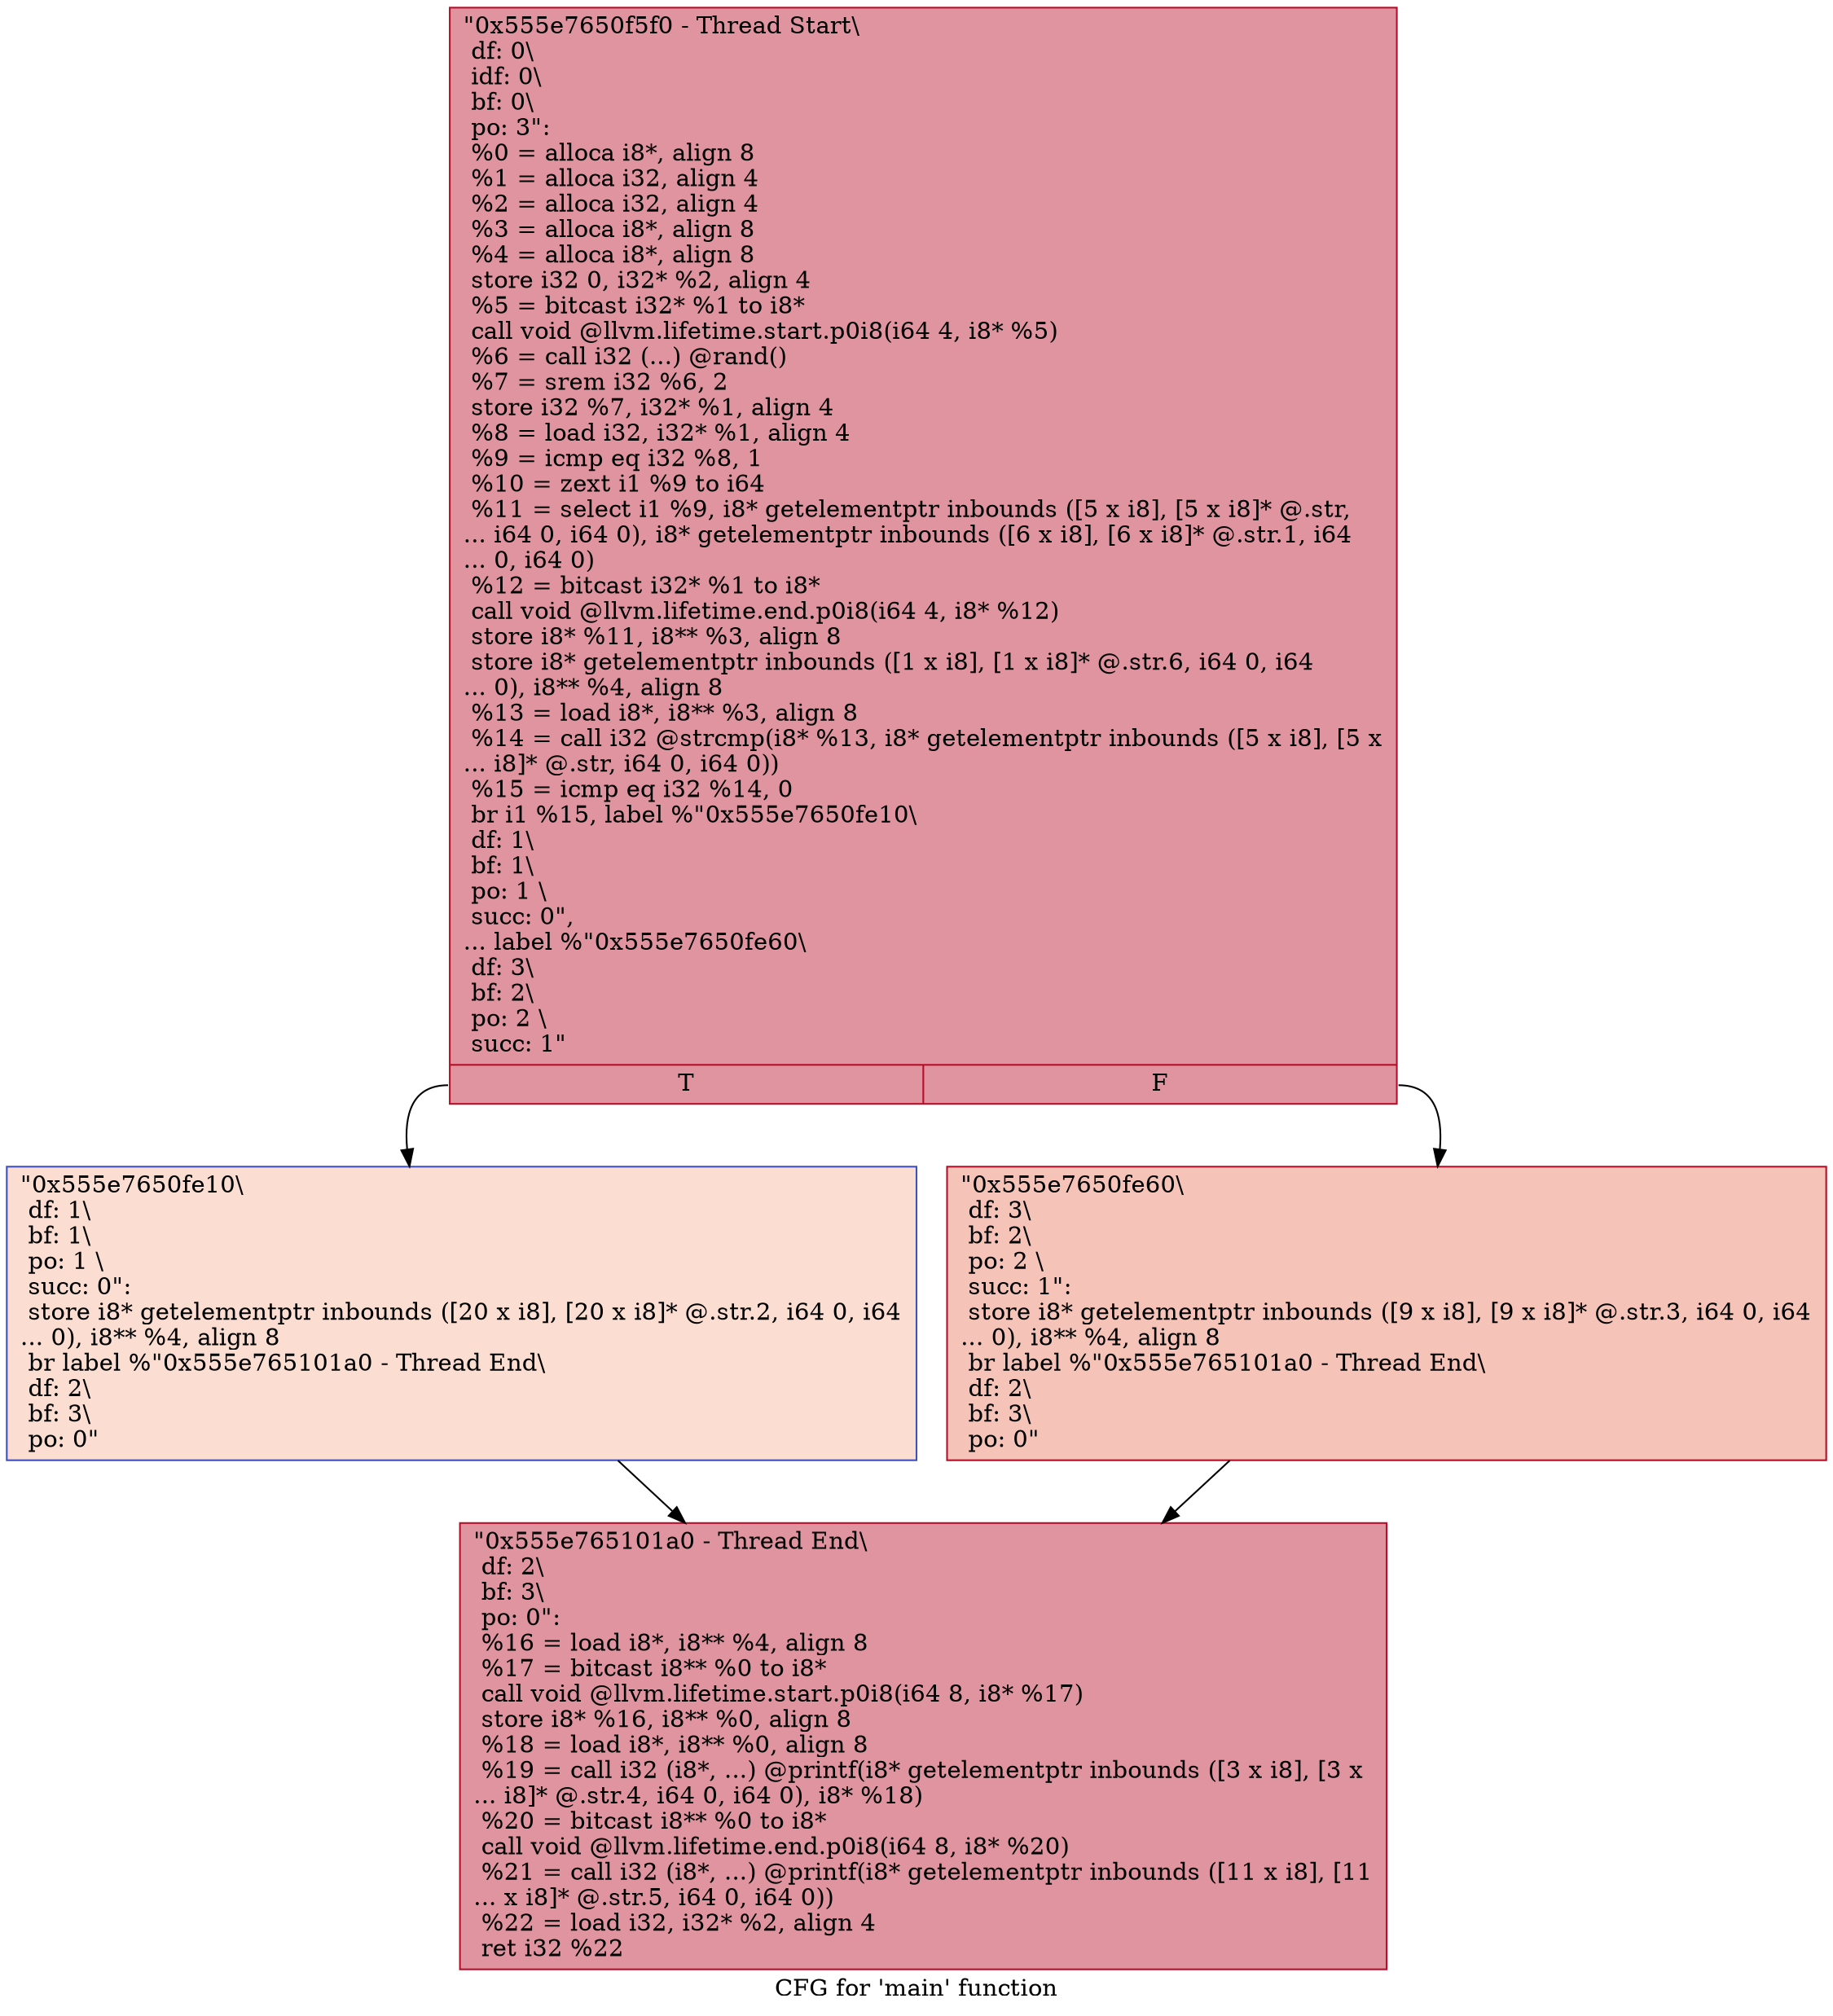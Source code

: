 digraph "CFG for 'main' function" {
	label="CFG for 'main' function";

	Node0x555e7650f5f0 [shape=record,color="#b70d28ff", style=filled, fillcolor="#b70d2870",label="{\"0x555e7650f5f0 - Thread Start\\\l df: 0\\\l idf: 0\\\l bf: 0\\\l po: 3\":\l  %0 = alloca i8*, align 8\l  %1 = alloca i32, align 4\l  %2 = alloca i32, align 4\l  %3 = alloca i8*, align 8\l  %4 = alloca i8*, align 8\l  store i32 0, i32* %2, align 4\l  %5 = bitcast i32* %1 to i8*\l  call void @llvm.lifetime.start.p0i8(i64 4, i8* %5)\l  %6 = call i32 (...) @rand()\l  %7 = srem i32 %6, 2\l  store i32 %7, i32* %1, align 4\l  %8 = load i32, i32* %1, align 4\l  %9 = icmp eq i32 %8, 1\l  %10 = zext i1 %9 to i64\l  %11 = select i1 %9, i8* getelementptr inbounds ([5 x i8], [5 x i8]* @.str,\l... i64 0, i64 0), i8* getelementptr inbounds ([6 x i8], [6 x i8]* @.str.1, i64\l... 0, i64 0)\l  %12 = bitcast i32* %1 to i8*\l  call void @llvm.lifetime.end.p0i8(i64 4, i8* %12)\l  store i8* %11, i8** %3, align 8\l  store i8* getelementptr inbounds ([1 x i8], [1 x i8]* @.str.6, i64 0, i64\l... 0), i8** %4, align 8\l  %13 = load i8*, i8** %3, align 8\l  %14 = call i32 @strcmp(i8* %13, i8* getelementptr inbounds ([5 x i8], [5 x\l... i8]* @.str, i64 0, i64 0))\l  %15 = icmp eq i32 %14, 0\l  br i1 %15, label %\"0x555e7650fe10\\\l df: 1\\\l bf: 1\\\l po: 1 \\\l succ: 0\",\l... label %\"0x555e7650fe60\\\l df: 3\\\l bf: 2\\\l po: 2 \\\l succ: 1\"\l|{<s0>T|<s1>F}}"];
	Node0x555e7650f5f0:s0 -> Node0x555e7650fe10;
	Node0x555e7650f5f0:s1 -> Node0x555e7650fe60;
	Node0x555e7650fe10 [shape=record,color="#3d50c3ff", style=filled, fillcolor="#f7b39670",label="{\"0x555e7650fe10\\\l df: 1\\\l bf: 1\\\l po: 1 \\\l succ: 0\": \l  store i8* getelementptr inbounds ([20 x i8], [20 x i8]* @.str.2, i64 0, i64\l... 0), i8** %4, align 8\l  br label %\"0x555e765101a0 - Thread End\\\l df: 2\\\l bf: 3\\\l po: 0\"\l}"];
	Node0x555e7650fe10 -> Node0x555e765101a0;
	Node0x555e7650fe60 [shape=record,color="#b70d28ff", style=filled, fillcolor="#e8765c70",label="{\"0x555e7650fe60\\\l df: 3\\\l bf: 2\\\l po: 2 \\\l succ: 1\": \l  store i8* getelementptr inbounds ([9 x i8], [9 x i8]* @.str.3, i64 0, i64\l... 0), i8** %4, align 8\l  br label %\"0x555e765101a0 - Thread End\\\l df: 2\\\l bf: 3\\\l po: 0\"\l}"];
	Node0x555e7650fe60 -> Node0x555e765101a0;
	Node0x555e765101a0 [shape=record,color="#b70d28ff", style=filled, fillcolor="#b70d2870",label="{\"0x555e765101a0 - Thread End\\\l df: 2\\\l bf: 3\\\l po: 0\": \l  %16 = load i8*, i8** %4, align 8\l  %17 = bitcast i8** %0 to i8*\l  call void @llvm.lifetime.start.p0i8(i64 8, i8* %17)\l  store i8* %16, i8** %0, align 8\l  %18 = load i8*, i8** %0, align 8\l  %19 = call i32 (i8*, ...) @printf(i8* getelementptr inbounds ([3 x i8], [3 x\l... i8]* @.str.4, i64 0, i64 0), i8* %18)\l  %20 = bitcast i8** %0 to i8*\l  call void @llvm.lifetime.end.p0i8(i64 8, i8* %20)\l  %21 = call i32 (i8*, ...) @printf(i8* getelementptr inbounds ([11 x i8], [11\l... x i8]* @.str.5, i64 0, i64 0))\l  %22 = load i32, i32* %2, align 4\l  ret i32 %22\l}"];
}
